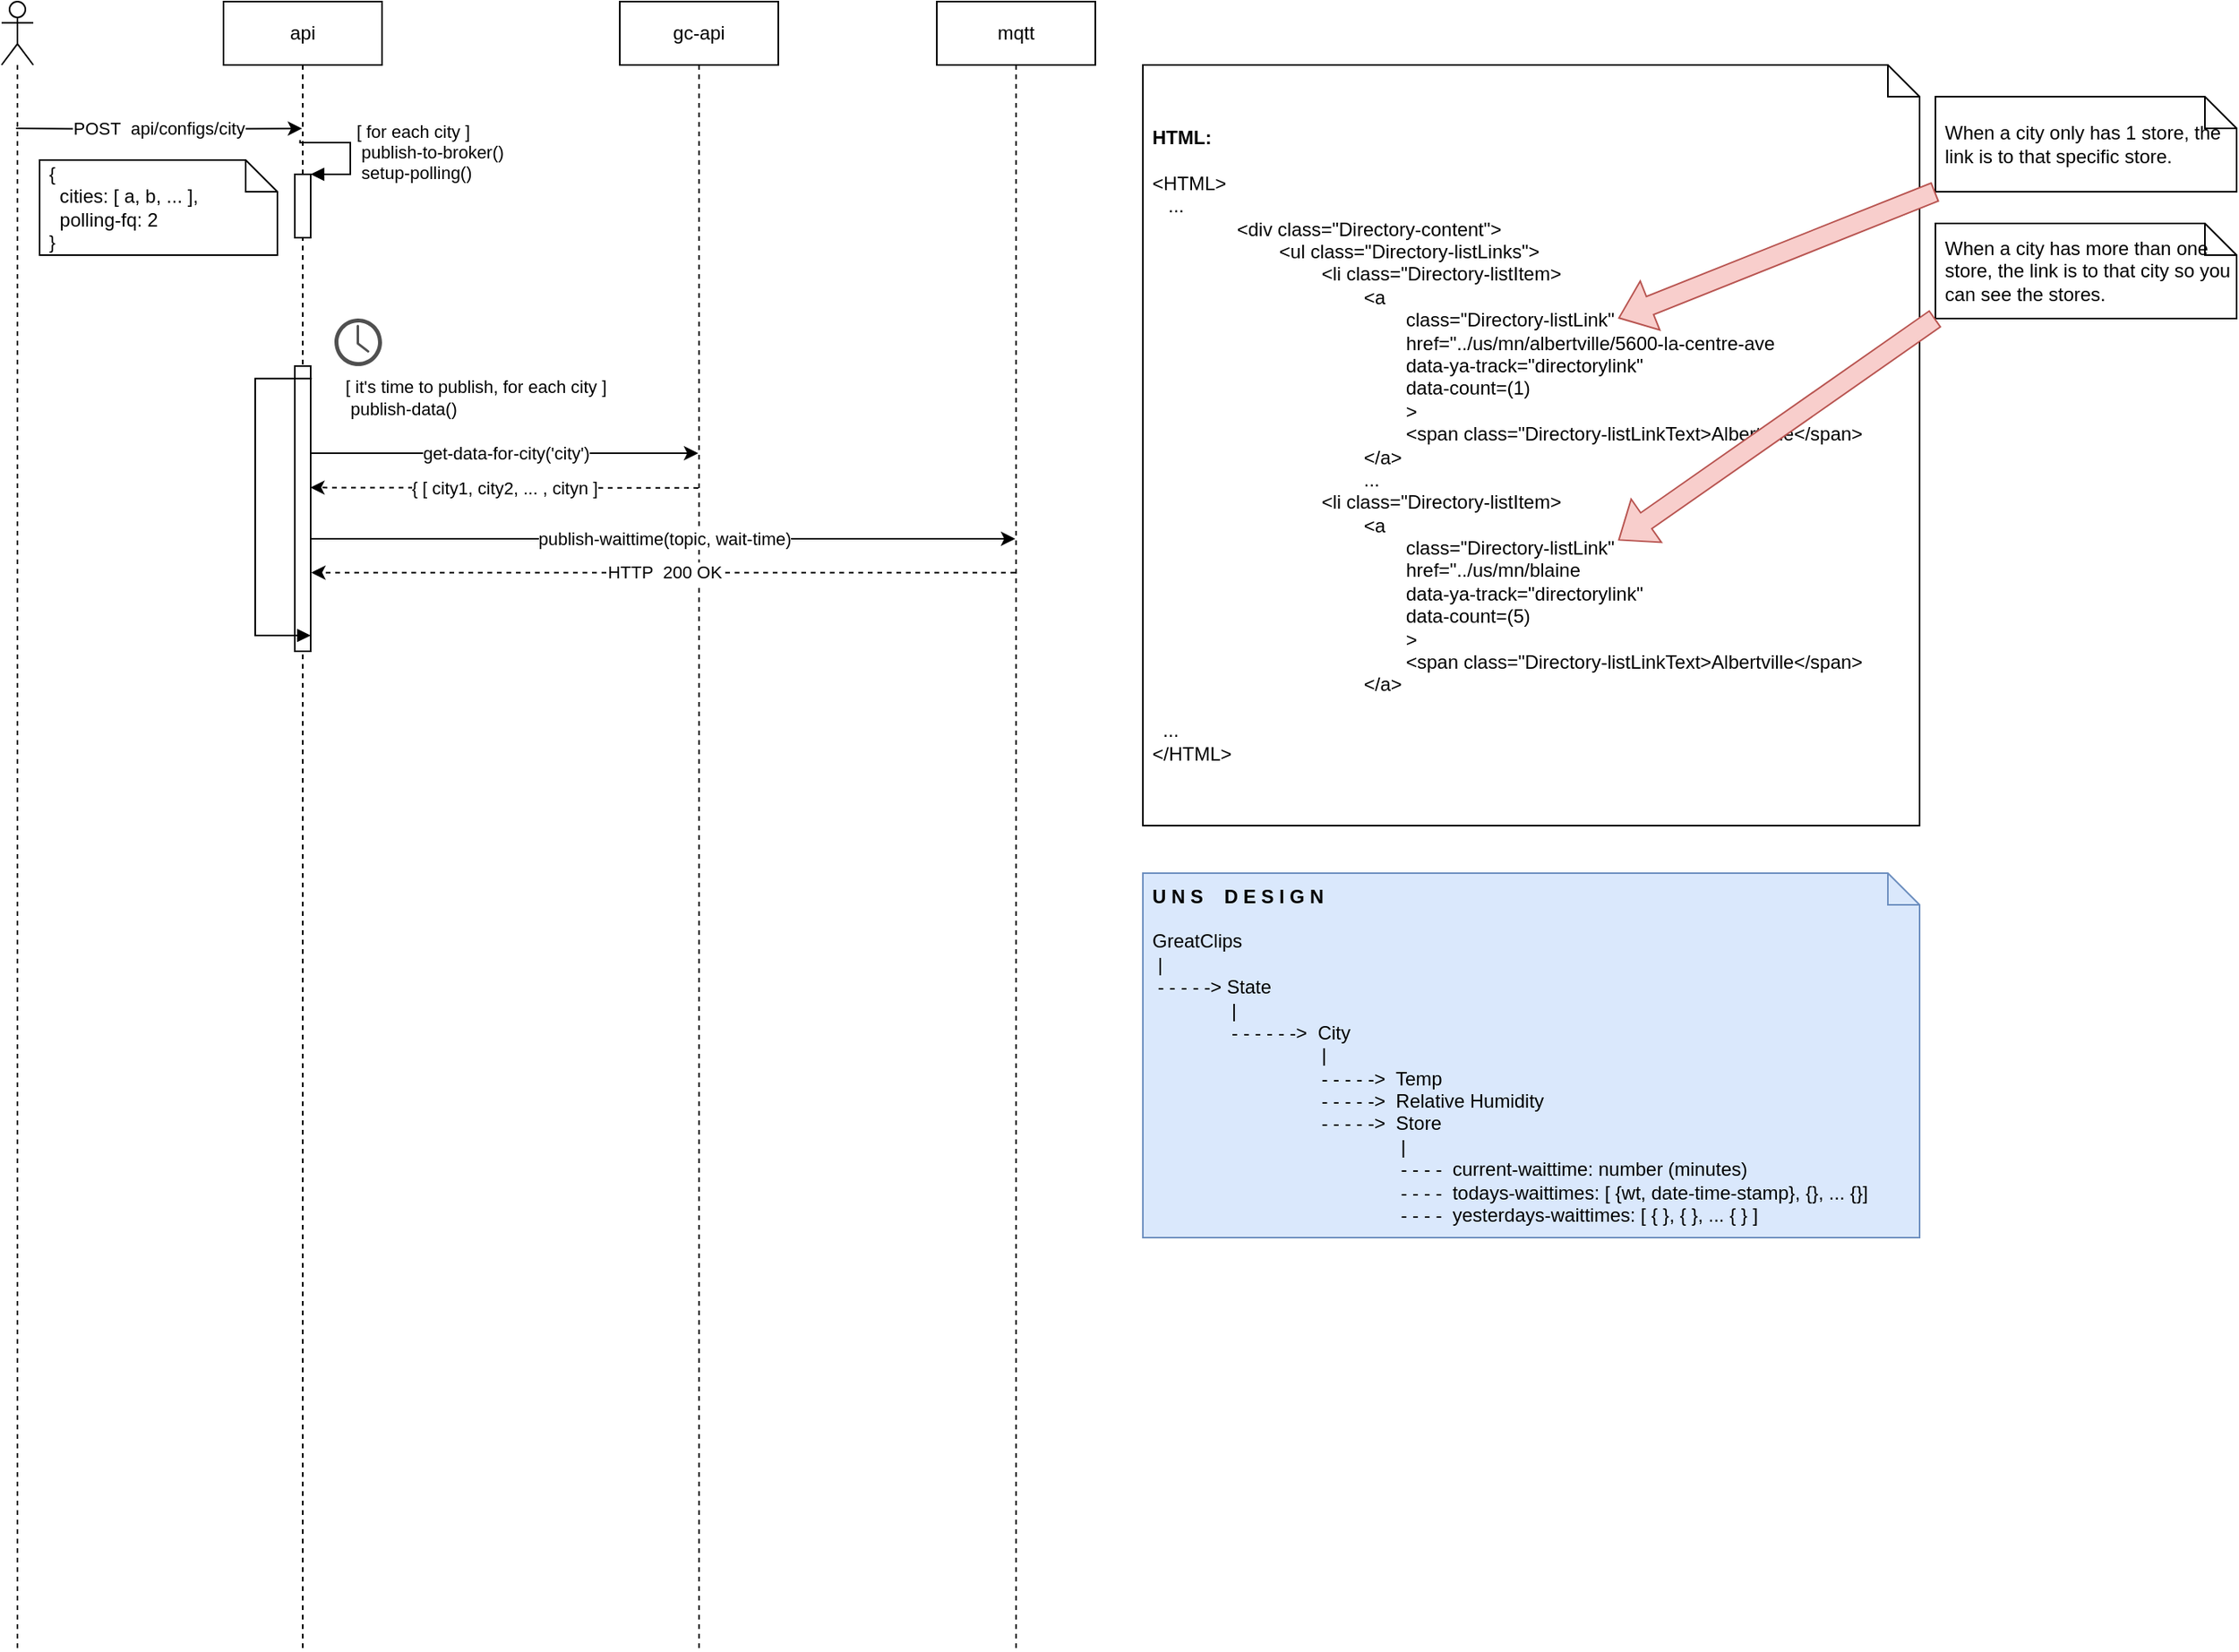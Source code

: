<mxfile version="18.0.6" type="device"><diagram id="B576SrqXlgKWSfFgOMnX" name="SSD"><mxGraphModel dx="1896" dy="1153" grid="1" gridSize="10" guides="1" tooltips="1" connect="1" arrows="1" fold="1" page="1" pageScale="1" pageWidth="1700" pageHeight="1100" math="0" shadow="0"><root><mxCell id="0"/><mxCell id="1" parent="0"/><mxCell id="9RakRtWUD9D8Ah8JiiXg-1" value="api" style="shape=umlLifeline;perimeter=lifelinePerimeter;whiteSpace=wrap;html=1;container=1;collapsible=0;recursiveResize=0;outlineConnect=0;" vertex="1" parent="1"><mxGeometry x="190" y="40" width="100" height="1040" as="geometry"/></mxCell><mxCell id="9RakRtWUD9D8Ah8JiiXg-12" value="" style="html=1;points=[];perimeter=orthogonalPerimeter;" vertex="1" parent="9RakRtWUD9D8Ah8JiiXg-1"><mxGeometry x="45" y="109" width="10" height="40" as="geometry"/></mxCell><mxCell id="9RakRtWUD9D8Ah8JiiXg-13" value="[ for each city ]&lt;br&gt;&amp;nbsp;publish-to-broker()&lt;br&gt;&amp;nbsp;setup-polling()" style="edgeStyle=orthogonalEdgeStyle;html=1;align=left;spacingLeft=2;endArrow=block;rounded=0;entryX=1;entryY=0;exitX=0.483;exitY=0.084;exitDx=0;exitDy=0;exitPerimeter=0;" edge="1" target="9RakRtWUD9D8Ah8JiiXg-12" parent="9RakRtWUD9D8Ah8JiiXg-1" source="9RakRtWUD9D8Ah8JiiXg-1"><mxGeometry relative="1" as="geometry"><mxPoint x="50" y="89" as="sourcePoint"/><Array as="points"><mxPoint x="48" y="89"/><mxPoint x="80" y="89"/><mxPoint x="80" y="109"/></Array></mxGeometry></mxCell><mxCell id="9RakRtWUD9D8Ah8JiiXg-16" value="" style="html=1;points=[];perimeter=orthogonalPerimeter;" vertex="1" parent="9RakRtWUD9D8Ah8JiiXg-1"><mxGeometry x="45" y="230" width="10" height="180" as="geometry"/></mxCell><mxCell id="9RakRtWUD9D8Ah8JiiXg-17" value="&amp;nbsp;[ it's time to publish, for each city ]&lt;br&gt;&amp;nbsp; publish-data()" style="edgeStyle=orthogonalEdgeStyle;html=1;align=left;spacingLeft=2;endArrow=block;rounded=0;exitX=1.069;exitY=0.044;exitDx=0;exitDy=0;exitPerimeter=0;" edge="1" parent="9RakRtWUD9D8Ah8JiiXg-1" source="9RakRtWUD9D8Ah8JiiXg-16"><mxGeometry x="-1" y="19" relative="1" as="geometry"><mxPoint x="60" y="240" as="sourcePoint"/><Array as="points"><mxPoint x="20" y="238"/><mxPoint x="20" y="400"/></Array><mxPoint x="55" y="400" as="targetPoint"/><mxPoint x="14" y="-7" as="offset"/></mxGeometry></mxCell><mxCell id="9RakRtWUD9D8Ah8JiiXg-9" value="" style="sketch=0;pointerEvents=1;shadow=0;dashed=0;html=1;strokeColor=none;fillColor=#505050;labelPosition=center;verticalLabelPosition=bottom;verticalAlign=top;outlineConnect=0;align=center;shape=mxgraph.office.concepts.clock;" vertex="1" parent="9RakRtWUD9D8Ah8JiiXg-1"><mxGeometry x="70" y="200" width="30" height="30" as="geometry"/></mxCell><mxCell id="9RakRtWUD9D8Ah8JiiXg-19" value="{ [ city1, city2, ... , cityn ]" style="edgeStyle=none;rounded=0;orthogonalLoop=1;jettySize=auto;html=1;entryX=0.974;entryY=0.426;entryDx=0;entryDy=0;entryPerimeter=0;dashed=1;" edge="1" parent="1" target="9RakRtWUD9D8Ah8JiiXg-16"><mxGeometry relative="1" as="geometry"><mxPoint x="489.5" y="346.94" as="sourcePoint"/><mxPoint x="250" y="346.94" as="targetPoint"/></mxGeometry></mxCell><mxCell id="9RakRtWUD9D8Ah8JiiXg-2" value="gc-api" style="shape=umlLifeline;perimeter=lifelinePerimeter;whiteSpace=wrap;html=1;container=1;collapsible=0;recursiveResize=0;outlineConnect=0;" vertex="1" parent="1"><mxGeometry x="440" y="40" width="100" height="1040" as="geometry"/></mxCell><mxCell id="9RakRtWUD9D8Ah8JiiXg-6" value="POST&amp;nbsp; api/configs/city" style="edgeStyle=orthogonalEdgeStyle;rounded=0;orthogonalLoop=1;jettySize=auto;html=1;entryX=0.496;entryY=0.077;entryDx=0;entryDy=0;entryPerimeter=0;" edge="1" parent="1" target="9RakRtWUD9D8Ah8JiiXg-1"><mxGeometry relative="1" as="geometry"><mxPoint x="59.167" y="120" as="sourcePoint"/><mxPoint x="220" y="120" as="targetPoint"/></mxGeometry></mxCell><mxCell id="9RakRtWUD9D8Ah8JiiXg-3" value="" style="shape=umlLifeline;participant=umlActor;perimeter=lifelinePerimeter;whiteSpace=wrap;html=1;container=1;collapsible=0;recursiveResize=0;verticalAlign=top;spacingTop=36;outlineConnect=0;" vertex="1" parent="1"><mxGeometry x="50" y="40" width="20" height="1040" as="geometry"/></mxCell><mxCell id="9RakRtWUD9D8Ah8JiiXg-7" value="{&lt;br&gt;&amp;nbsp; cities: [ a, b, ... ],&lt;br&gt;&amp;nbsp; polling-fq: 2&lt;br&gt;}" style="shape=note;size=20;whiteSpace=wrap;html=1;align=left;spacingLeft=4;" vertex="1" parent="1"><mxGeometry x="74" y="140" width="150" height="60" as="geometry"/></mxCell><mxCell id="9RakRtWUD9D8Ah8JiiXg-21" value="HTTP&amp;nbsp; 200 OK" style="edgeStyle=none;rounded=0;orthogonalLoop=1;jettySize=auto;html=1;entryX=1.033;entryY=0.724;entryDx=0;entryDy=0;entryPerimeter=0;dashed=1;" edge="1" parent="1" source="9RakRtWUD9D8Ah8JiiXg-8" target="9RakRtWUD9D8Ah8JiiXg-16"><mxGeometry relative="1" as="geometry"/></mxCell><mxCell id="9RakRtWUD9D8Ah8JiiXg-8" value="mqtt" style="shape=umlLifeline;perimeter=lifelinePerimeter;whiteSpace=wrap;html=1;container=1;collapsible=0;recursiveResize=0;outlineConnect=0;" vertex="1" parent="1"><mxGeometry x="640" y="40" width="100" height="1040" as="geometry"/></mxCell><mxCell id="9RakRtWUD9D8Ah8JiiXg-18" value="get-data-for-city('city')" style="rounded=0;orthogonalLoop=1;jettySize=auto;html=1;" edge="1" parent="1"><mxGeometry relative="1" as="geometry"><mxPoint x="245" y="325" as="sourcePoint"/><mxPoint x="489.5" y="325" as="targetPoint"/></mxGeometry></mxCell><mxCell id="9RakRtWUD9D8Ah8JiiXg-20" value="publish-waittime(topic, wait-time)" style="edgeStyle=none;rounded=0;orthogonalLoop=1;jettySize=auto;html=1;" edge="1" parent="1"><mxGeometry relative="1" as="geometry"><mxPoint x="245" y="379" as="sourcePoint"/><mxPoint x="689.5" y="379" as="targetPoint"/></mxGeometry></mxCell><mxCell id="9RakRtWUD9D8Ah8JiiXg-22" value="&lt;b&gt;HTML:&lt;/b&gt;&lt;br&gt;&lt;br&gt;&amp;lt;HTML&amp;gt;&lt;br&gt;&amp;nbsp; &amp;nbsp;...&lt;br&gt;&amp;nbsp; &amp;nbsp; &amp;nbsp; &amp;nbsp; &amp;nbsp; &amp;nbsp; &amp;nbsp; &amp;nbsp; &amp;lt;div class=&quot;Directory-content&quot;&amp;gt;&lt;br&gt;&lt;span style=&quot;&quot;&gt;&#9;&lt;/span&gt;&lt;span style=&quot;&quot;&gt;&#9;&lt;span style=&quot;&quot;&gt;&#9;&lt;/span&gt;&lt;span style=&quot;white-space: pre;&quot;&gt;&#9;&lt;/span&gt;&lt;span style=&quot;white-space: pre;&quot;&gt;&#9;&lt;/span&gt;&lt;span style=&quot;white-space: pre;&quot;&gt;&#9;&lt;/span&gt;&amp;lt;&lt;/span&gt;ul class=&quot;Directory-listLinks&quot;&amp;gt;&lt;br&gt;&lt;span style=&quot;&quot;&gt;&#9;&lt;/span&gt;&lt;span style=&quot;&quot;&gt;&#9;&lt;/span&gt;&lt;span style=&quot;&quot;&gt;&#9;&lt;/span&gt;&lt;span style=&quot;&quot;&gt;&#9;&lt;/span&gt;&lt;span style=&quot;white-space: pre;&quot;&gt;&#9;&lt;/span&gt;&lt;span style=&quot;white-space: pre;&quot;&gt;&#9;&lt;/span&gt;&lt;span style=&quot;white-space: pre;&quot;&gt;&#9;&lt;/span&gt;&lt;span style=&quot;white-space: pre;&quot;&gt;&#9;&lt;/span&gt;&amp;lt;li class=&quot;Directory-listItem&amp;gt;&lt;br&gt;&lt;span style=&quot;&quot;&gt;&#9;&lt;/span&gt;&lt;span style=&quot;&quot;&gt;&#9;&lt;/span&gt;&lt;span style=&quot;&quot;&gt;&#9;&lt;/span&gt;&lt;span style=&quot;&quot;&gt;&#9;&lt;/span&gt;&lt;span style=&quot;&quot;&gt;&#9;&lt;/span&gt;&lt;span style=&quot;white-space: pre;&quot;&gt;&#9;&lt;/span&gt;&lt;span style=&quot;white-space: pre;&quot;&gt;&#9;&lt;/span&gt;&lt;span style=&quot;white-space: pre;&quot;&gt;&#9;&lt;/span&gt;&lt;span style=&quot;white-space: pre;&quot;&gt;&#9;&lt;/span&gt;&lt;span style=&quot;white-space: pre;&quot;&gt;&#9;&lt;/span&gt;&amp;lt;a&lt;br&gt;&lt;span style=&quot;&quot;&gt;&#9;&lt;/span&gt;&lt;span style=&quot;&quot;&gt;&#9;&lt;/span&gt;&lt;span style=&quot;&quot;&gt;&#9;&lt;/span&gt;&lt;span style=&quot;&quot;&gt;&#9;&lt;/span&gt;&lt;span style=&quot;&quot;&gt;&#9;&lt;/span&gt;&lt;span style=&quot;&quot;&gt;&#9;&lt;/span&gt;&lt;blockquote style=&quot;margin: 0 0 0 40px; border: none; padding: 0px;&quot;&gt;&lt;blockquote style=&quot;margin: 0 0 0 40px; border: none; padding: 0px;&quot;&gt;&lt;blockquote style=&quot;margin: 0 0 0 40px; border: none; padding: 0px;&quot;&gt;&lt;blockquote style=&quot;margin: 0 0 0 40px; border: none; padding: 0px;&quot;&gt;class=&quot;Directory-listLink&quot;&lt;/blockquote&gt;&lt;/blockquote&gt;&lt;/blockquote&gt;&lt;blockquote style=&quot;margin: 0 0 0 40px; border: none; padding: 0px;&quot;&gt;&lt;blockquote style=&quot;margin: 0 0 0 40px; border: none; padding: 0px;&quot;&gt;&lt;blockquote style=&quot;margin: 0 0 0 40px; border: none; padding: 0px;&quot;&gt;href=&quot;../us/mn/albertville/5600-la-centre-ave&lt;/blockquote&gt;&lt;/blockquote&gt;&lt;/blockquote&gt;&lt;blockquote style=&quot;margin: 0 0 0 40px; border: none; padding: 0px;&quot;&gt;&lt;blockquote style=&quot;margin: 0 0 0 40px; border: none; padding: 0px;&quot;&gt;&lt;blockquote style=&quot;margin: 0 0 0 40px; border: none; padding: 0px;&quot;&gt;data-ya-track=&quot;directorylink&quot;&lt;/blockquote&gt;&lt;/blockquote&gt;&lt;/blockquote&gt;&lt;blockquote style=&quot;margin: 0 0 0 40px; border: none; padding: 0px;&quot;&gt;&lt;blockquote style=&quot;margin: 0 0 0 40px; border: none; padding: 0px;&quot;&gt;&lt;blockquote style=&quot;margin: 0 0 0 40px; border: none; padding: 0px;&quot;&gt;data-count=(1)&lt;/blockquote&gt;&lt;blockquote style=&quot;margin: 0 0 0 40px; border: none; padding: 0px;&quot;&gt;&amp;gt;&lt;/blockquote&gt;&lt;/blockquote&gt;&lt;/blockquote&gt;&lt;blockquote style=&quot;margin: 0 0 0 40px; border: none; padding: 0px;&quot;&gt;&lt;blockquote style=&quot;margin: 0 0 0 40px; border: none; padding: 0px;&quot;&gt;&lt;blockquote style=&quot;margin: 0 0 0 40px; border: none; padding: 0px;&quot;&gt;&amp;lt;span class=&quot;Directory-listLinkText&amp;gt;Albertville&amp;lt;/span&amp;gt;&lt;/blockquote&gt;&lt;/blockquote&gt;&lt;/blockquote&gt;&lt;/blockquote&gt;&lt;span style=&quot;&quot;&gt;&#9;&lt;/span&gt;&lt;span style=&quot;&quot;&gt;&#9;&lt;/span&gt;&lt;span style=&quot;&quot;&gt;&#9;&lt;/span&gt;&lt;span style=&quot;&quot;&gt;&#9;&lt;/span&gt;&lt;span style=&quot;&quot;&gt;&#9;&lt;/span&gt;&lt;span style=&quot;white-space: pre;&quot;&gt;&#9;&lt;/span&gt;&lt;span style=&quot;white-space: pre;&quot;&gt;&#9;&lt;/span&gt;&lt;span style=&quot;white-space: pre;&quot;&gt;&#9;&lt;/span&gt;&lt;span style=&quot;white-space: pre;&quot;&gt;&#9;&lt;/span&gt;&lt;span style=&quot;white-space: pre;&quot;&gt;&#9;&lt;/span&gt;&amp;lt;/a&amp;gt;&lt;br&gt;&lt;span style=&quot;&quot;&gt;&lt;span style=&quot;&quot;&gt;&#9;&lt;/span&gt;&lt;span style=&quot;&quot;&gt;&#9;&lt;/span&gt;&lt;span style=&quot;&quot;&gt;&#9;&lt;/span&gt;&#9;&lt;/span&gt;&lt;span style=&quot;&quot;&gt;&#9;&lt;/span&gt;&lt;span style=&quot;white-space: pre;&quot;&gt;&#9;&lt;/span&gt;&lt;span style=&quot;white-space: pre;&quot;&gt;&#9;&lt;/span&gt;&lt;span style=&quot;white-space: pre;&quot;&gt;&#9;&lt;/span&gt;&lt;span style=&quot;white-space: pre;&quot;&gt;&#9;&lt;/span&gt;&lt;span style=&quot;white-space: pre;&quot;&gt;&#9;&lt;/span&gt;...&lt;br&gt;&lt;span style=&quot;&quot;&gt;&#9;&lt;/span&gt;&lt;span style=&quot;&quot;&gt;&#9;&lt;/span&gt;&lt;span style=&quot;&quot;&gt;&#9;&lt;/span&gt;&lt;span style=&quot;&quot;&gt;&#9;&lt;/span&gt;&lt;span style=&quot;white-space: pre;&quot;&gt;&#9;&lt;/span&gt;&lt;span style=&quot;white-space: pre;&quot;&gt;&#9;&lt;/span&gt;&lt;span style=&quot;white-space: pre;&quot;&gt;&#9;&lt;/span&gt;&lt;span style=&quot;white-space: pre;&quot;&gt;&#9;&lt;/span&gt;&amp;lt;li class=&quot;Directory-listItem&amp;gt;&lt;br&gt;&lt;span style=&quot;&quot;&gt;&#9;&lt;/span&gt;&lt;span style=&quot;&quot;&gt;&#9;&lt;/span&gt;&lt;span style=&quot;&quot;&gt;&#9;&lt;/span&gt;&lt;span style=&quot;&quot;&gt;&#9;&lt;/span&gt;&lt;span style=&quot;&quot;&gt;&#9;&lt;/span&gt;&lt;span style=&quot;white-space: pre;&quot;&gt;&#9;&lt;/span&gt;&lt;span style=&quot;white-space: pre;&quot;&gt;&#9;&lt;/span&gt;&lt;span style=&quot;white-space: pre;&quot;&gt;&#9;&lt;/span&gt;&lt;span style=&quot;white-space: pre;&quot;&gt;&#9;&lt;/span&gt;&lt;span style=&quot;white-space: pre;&quot;&gt;&#9;&lt;/span&gt;&amp;lt;a&lt;br&gt;&lt;span style=&quot;&quot;&gt;&#9;&lt;/span&gt;&lt;span style=&quot;&quot;&gt;&#9;&lt;/span&gt;&lt;span style=&quot;&quot;&gt;&#9;&lt;/span&gt;&lt;span style=&quot;&quot;&gt;&#9;&lt;/span&gt;&lt;span style=&quot;&quot;&gt;&#9;&lt;/span&gt;&lt;span style=&quot;&quot;&gt;&#9;&lt;/span&gt;&lt;blockquote style=&quot;margin: 0 0 0 40px; border: none; padding: 0px;&quot;&gt;&lt;blockquote style=&quot;margin: 0 0 0 40px; border: none; padding: 0px;&quot;&gt;&lt;blockquote style=&quot;margin: 0 0 0 40px; border: none; padding: 0px;&quot;&gt;&lt;blockquote style=&quot;margin: 0 0 0 40px; border: none; padding: 0px;&quot;&gt;class=&quot;Directory-listLink&quot;&lt;/blockquote&gt;&lt;/blockquote&gt;&lt;/blockquote&gt;&lt;blockquote style=&quot;margin: 0 0 0 40px; border: none; padding: 0px;&quot;&gt;&lt;blockquote style=&quot;margin: 0 0 0 40px; border: none; padding: 0px;&quot;&gt;&lt;blockquote style=&quot;margin: 0 0 0 40px; border: none; padding: 0px;&quot;&gt;href=&quot;../us/mn/blaine&lt;/blockquote&gt;&lt;/blockquote&gt;&lt;/blockquote&gt;&lt;blockquote style=&quot;margin: 0 0 0 40px; border: none; padding: 0px;&quot;&gt;&lt;blockquote style=&quot;margin: 0 0 0 40px; border: none; padding: 0px;&quot;&gt;&lt;blockquote style=&quot;margin: 0 0 0 40px; border: none; padding: 0px;&quot;&gt;data-ya-track=&quot;directorylink&quot;&lt;/blockquote&gt;&lt;/blockquote&gt;&lt;/blockquote&gt;&lt;blockquote style=&quot;margin: 0 0 0 40px; border: none; padding: 0px;&quot;&gt;&lt;blockquote style=&quot;margin: 0 0 0 40px; border: none; padding: 0px;&quot;&gt;&lt;blockquote style=&quot;margin: 0 0 0 40px; border: none; padding: 0px;&quot;&gt;data-count=(5)&lt;/blockquote&gt;&lt;blockquote style=&quot;margin: 0 0 0 40px; border: none; padding: 0px;&quot;&gt;&lt;span style=&quot;background-color: initial;&quot;&gt;&amp;gt;&lt;/span&gt;&lt;/blockquote&gt;&lt;/blockquote&gt;&lt;/blockquote&gt;&lt;blockquote style=&quot;margin: 0 0 0 40px; border: none; padding: 0px;&quot;&gt;&lt;blockquote style=&quot;margin: 0 0 0 40px; border: none; padding: 0px;&quot;&gt;&lt;blockquote style=&quot;margin: 0 0 0 40px; border: none; padding: 0px;&quot;&gt;&amp;lt;span class=&quot;Directory-listLinkText&amp;gt;Albertville&amp;lt;/span&amp;gt;&lt;/blockquote&gt;&lt;/blockquote&gt;&lt;/blockquote&gt;&lt;/blockquote&gt;&lt;span style=&quot;&quot;&gt;&#9;&lt;/span&gt;&lt;span style=&quot;&quot;&gt;&#9;&lt;/span&gt;&lt;span style=&quot;&quot;&gt;&#9;&lt;/span&gt;&lt;span style=&quot;&quot;&gt;&#9;&lt;/span&gt;&lt;span style=&quot;&quot;&gt;&#9;&lt;/span&gt;&lt;span style=&quot;white-space: pre;&quot;&gt;&#9;&lt;/span&gt;&lt;span style=&quot;white-space: pre;&quot;&gt;&#9;&lt;/span&gt;&lt;span style=&quot;white-space: pre;&quot;&gt;&#9;&lt;/span&gt;&lt;span style=&quot;white-space: pre;&quot;&gt;&#9;&lt;/span&gt;&lt;span style=&quot;white-space: pre;&quot;&gt;&#9;&lt;/span&gt;&amp;lt;/a&amp;gt;&lt;br&gt;&lt;br&gt;&amp;nbsp; ...&lt;br&gt;&amp;lt;/HTML&amp;gt;" style="shape=note;size=20;whiteSpace=wrap;html=1;align=left;spacingLeft=4;" vertex="1" parent="1"><mxGeometry x="770" y="80" width="490" height="480" as="geometry"/></mxCell><mxCell id="9RakRtWUD9D8Ah8JiiXg-24" value="When a city only has 1 store, the link is to that specific store." style="shape=note;size=20;whiteSpace=wrap;html=1;align=left;spacingLeft=4;" vertex="1" parent="1"><mxGeometry x="1270" y="100" width="190" height="60" as="geometry"/></mxCell><mxCell id="9RakRtWUD9D8Ah8JiiXg-25" value="When a city has more than one store, the link is to that city so you can see the stores.&lt;span style=&quot;color: rgba(0, 0, 0, 0); font-family: monospace; font-size: 0px;&quot;&gt;%3CmxGraphModel%3E%3Croot%3E%3CmxCell%20id%3D%220%22%2F%3E%3CmxCell%20id%3D%221%22%20parent%3D%220%22%2F%3E%3CmxCell%20id%3D%222%22%20value%3D%22When%20a%20city%20only%20has%201%20store%2C%20the%20link%20is%20to%20that%20specific%20store.%22%20style%3D%22shape%3Dnote%3Bsize%3D20%3BwhiteSpace%3Dwrap%3Bhtml%3D1%3Balign%3Dleft%3BspacingLeft%3D4%3B%22%20vertex%3D%221%22%20parent%3D%221%22%3E%3CmxGeometry%20x%3D%221350%22%20y%3D%2290%22%20width%3D%22150%22%20height%3D%2260%22%20as%3D%22geometry%22%2F%3E%3C%2FmxCell%3E%3C%2Froot%3E%3C%2FmxGraphModel%3E&lt;/span&gt;" style="shape=note;size=20;whiteSpace=wrap;html=1;align=left;spacingLeft=4;" vertex="1" parent="1"><mxGeometry x="1270" y="180" width="190" height="60" as="geometry"/></mxCell><mxCell id="9RakRtWUD9D8Ah8JiiXg-26" value="&lt;b&gt;U N S&amp;nbsp; &amp;nbsp; D E S I G N&amp;nbsp;&lt;/b&gt;&lt;br&gt;&lt;br&gt;GreatClips&lt;br&gt;&amp;nbsp;|&lt;br&gt;&amp;nbsp;- - - - -&amp;gt; State&lt;br&gt;&amp;nbsp; &amp;nbsp; &amp;nbsp; &amp;nbsp; &amp;nbsp; &amp;nbsp; &amp;nbsp; &amp;nbsp;|&lt;br&gt;&amp;nbsp; &amp;nbsp; &amp;nbsp; &amp;nbsp; &amp;nbsp; &amp;nbsp; &amp;nbsp; &amp;nbsp;- - - - - -&amp;gt;&amp;nbsp; City&lt;br&gt;&amp;nbsp; &amp;nbsp; &amp;nbsp; &amp;nbsp; &amp;nbsp; &amp;nbsp; &amp;nbsp; &amp;nbsp; &amp;nbsp; &amp;nbsp; &amp;nbsp; &amp;nbsp; &amp;nbsp; &amp;nbsp; &amp;nbsp; &amp;nbsp; |&lt;br&gt;&amp;nbsp; &amp;nbsp; &amp;nbsp; &amp;nbsp; &amp;nbsp; &amp;nbsp; &amp;nbsp; &amp;nbsp; &amp;nbsp; &amp;nbsp; &amp;nbsp; &amp;nbsp; &amp;nbsp; &amp;nbsp; &amp;nbsp; &amp;nbsp; - - - - -&amp;gt;&amp;nbsp; Temp&lt;br&gt;&amp;nbsp; &amp;nbsp; &amp;nbsp; &amp;nbsp; &amp;nbsp; &amp;nbsp; &amp;nbsp; &amp;nbsp; &amp;nbsp; &amp;nbsp; &amp;nbsp; &amp;nbsp; &amp;nbsp; &amp;nbsp; &amp;nbsp; &amp;nbsp; - - - - -&amp;gt;&amp;nbsp; Relative Humidity&lt;br&gt;&amp;nbsp; &amp;nbsp; &amp;nbsp; &amp;nbsp; &amp;nbsp; &amp;nbsp; &amp;nbsp; &amp;nbsp; &amp;nbsp; &amp;nbsp; &amp;nbsp; &amp;nbsp; &amp;nbsp; &amp;nbsp; &amp;nbsp; &amp;nbsp; - - - - -&amp;gt;&amp;nbsp; Store&lt;br&gt;&amp;nbsp; &amp;nbsp; &amp;nbsp; &amp;nbsp; &amp;nbsp; &amp;nbsp; &amp;nbsp; &amp;nbsp; &amp;nbsp; &amp;nbsp; &amp;nbsp; &amp;nbsp; &amp;nbsp; &amp;nbsp; &amp;nbsp; &amp;nbsp; &amp;nbsp; &amp;nbsp; &amp;nbsp; &amp;nbsp; &amp;nbsp; &amp;nbsp; &amp;nbsp; &amp;nbsp;|&lt;br&gt;&amp;nbsp; &amp;nbsp; &amp;nbsp; &amp;nbsp; &amp;nbsp; &amp;nbsp; &amp;nbsp; &amp;nbsp; &amp;nbsp; &amp;nbsp; &amp;nbsp; &amp;nbsp; &amp;nbsp; &amp;nbsp; &amp;nbsp; &amp;nbsp; &amp;nbsp; &amp;nbsp; &amp;nbsp; &amp;nbsp; &amp;nbsp; &amp;nbsp; &amp;nbsp; &amp;nbsp;- - - -&amp;nbsp; current-waittime: number (minutes)&lt;br&gt;&amp;nbsp; &amp;nbsp; &amp;nbsp; &amp;nbsp; &amp;nbsp; &amp;nbsp; &amp;nbsp; &amp;nbsp; &amp;nbsp; &amp;nbsp; &amp;nbsp; &amp;nbsp; &amp;nbsp; &amp;nbsp; &amp;nbsp; &amp;nbsp; &amp;nbsp; &amp;nbsp; &amp;nbsp; &amp;nbsp; &amp;nbsp; &amp;nbsp; &amp;nbsp; &amp;nbsp;- - - -&amp;nbsp; todays-waittimes: [ {wt, date-time-stamp}, {}, ... {}]&lt;br&gt;&amp;nbsp; &amp;nbsp; &amp;nbsp; &amp;nbsp; &amp;nbsp; &amp;nbsp; &amp;nbsp; &amp;nbsp; &amp;nbsp; &amp;nbsp; &amp;nbsp; &amp;nbsp; &amp;nbsp; &amp;nbsp; &amp;nbsp; &amp;nbsp; &amp;nbsp; &amp;nbsp; &amp;nbsp; &amp;nbsp; &amp;nbsp; &amp;nbsp; &amp;nbsp; &amp;nbsp;- - - -&amp;nbsp; yesterdays-waittimes: [ { }, { }, ... { } ]" style="shape=note;size=20;whiteSpace=wrap;html=1;align=left;spacingLeft=4;fillColor=#dae8fc;strokeColor=#6c8ebf;" vertex="1" parent="1"><mxGeometry x="770" y="590" width="490" height="230" as="geometry"/></mxCell><mxCell id="9RakRtWUD9D8Ah8JiiXg-28" value="" style="shape=flexArrow;endArrow=classic;html=1;rounded=0;fillColor=#f8cecc;strokeColor=#b85450;width=12.258;endSize=6.697;entryX=0.612;entryY=0.625;entryDx=0;entryDy=0;entryPerimeter=0;exitX=0;exitY=1;exitDx=0;exitDy=0;exitPerimeter=0;" edge="1" parent="1" source="9RakRtWUD9D8Ah8JiiXg-25" target="9RakRtWUD9D8Ah8JiiXg-22"><mxGeometry width="50" height="50" relative="1" as="geometry"><mxPoint x="1330" y="330" as="sourcePoint"/><mxPoint x="1380" y="280" as="targetPoint"/></mxGeometry></mxCell><mxCell id="9RakRtWUD9D8Ah8JiiXg-29" value="" style="shape=flexArrow;endArrow=classic;html=1;rounded=0;fillColor=#f8cecc;strokeColor=#b85450;width=12.258;endSize=6.697;entryX=0.612;entryY=0.333;entryDx=0;entryDy=0;entryPerimeter=0;exitX=0;exitY=1;exitDx=0;exitDy=0;exitPerimeter=0;" edge="1" parent="1" target="9RakRtWUD9D8Ah8JiiXg-22"><mxGeometry width="50" height="50" relative="1" as="geometry"><mxPoint x="1270" y="160" as="sourcePoint"/><mxPoint x="1089.97" y="320.16" as="targetPoint"/></mxGeometry></mxCell></root></mxGraphModel></diagram></mxfile>